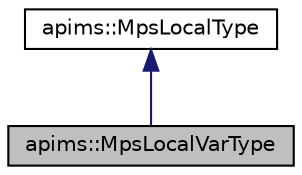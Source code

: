 digraph G
{
  edge [fontname="Helvetica",fontsize="10",labelfontname="Helvetica",labelfontsize="10"];
  node [fontname="Helvetica",fontsize="10",shape=record];
  Node1 [label="apims::MpsLocalVarType",height=0.2,width=0.4,color="black", fillcolor="grey75", style="filled" fontcolor="black"];
  Node2 -> Node1 [dir=back,color="midnightblue",fontsize="10",style="solid",fontname="Helvetica"];
  Node2 [label="apims::MpsLocalType",height=0.2,width=0.4,color="black", fillcolor="white", style="filled",URL="$classapims_1_1_mps_local_type.html"];
}
